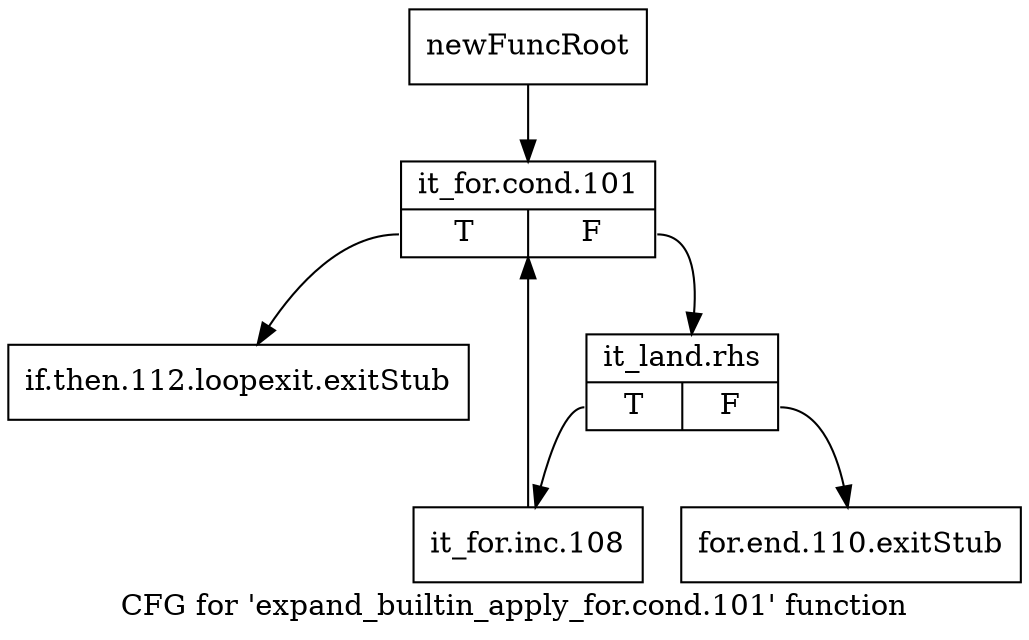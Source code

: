 digraph "CFG for 'expand_builtin_apply_for.cond.101' function" {
	label="CFG for 'expand_builtin_apply_for.cond.101' function";

	Node0x79e0990 [shape=record,label="{newFuncRoot}"];
	Node0x79e0990 -> Node0x79e0e30;
	Node0x79e09e0 [shape=record,label="{if.then.112.loopexit.exitStub}"];
	Node0x79e0de0 [shape=record,label="{for.end.110.exitStub}"];
	Node0x79e0e30 [shape=record,label="{it_for.cond.101|{<s0>T|<s1>F}}"];
	Node0x79e0e30:s0 -> Node0x79e09e0;
	Node0x79e0e30:s1 -> Node0x79e0e80;
	Node0x79e0e80 [shape=record,label="{it_land.rhs|{<s0>T|<s1>F}}"];
	Node0x79e0e80:s0 -> Node0x79e0ed0;
	Node0x79e0e80:s1 -> Node0x79e0de0;
	Node0x79e0ed0 [shape=record,label="{it_for.inc.108}"];
	Node0x79e0ed0 -> Node0x79e0e30;
}
